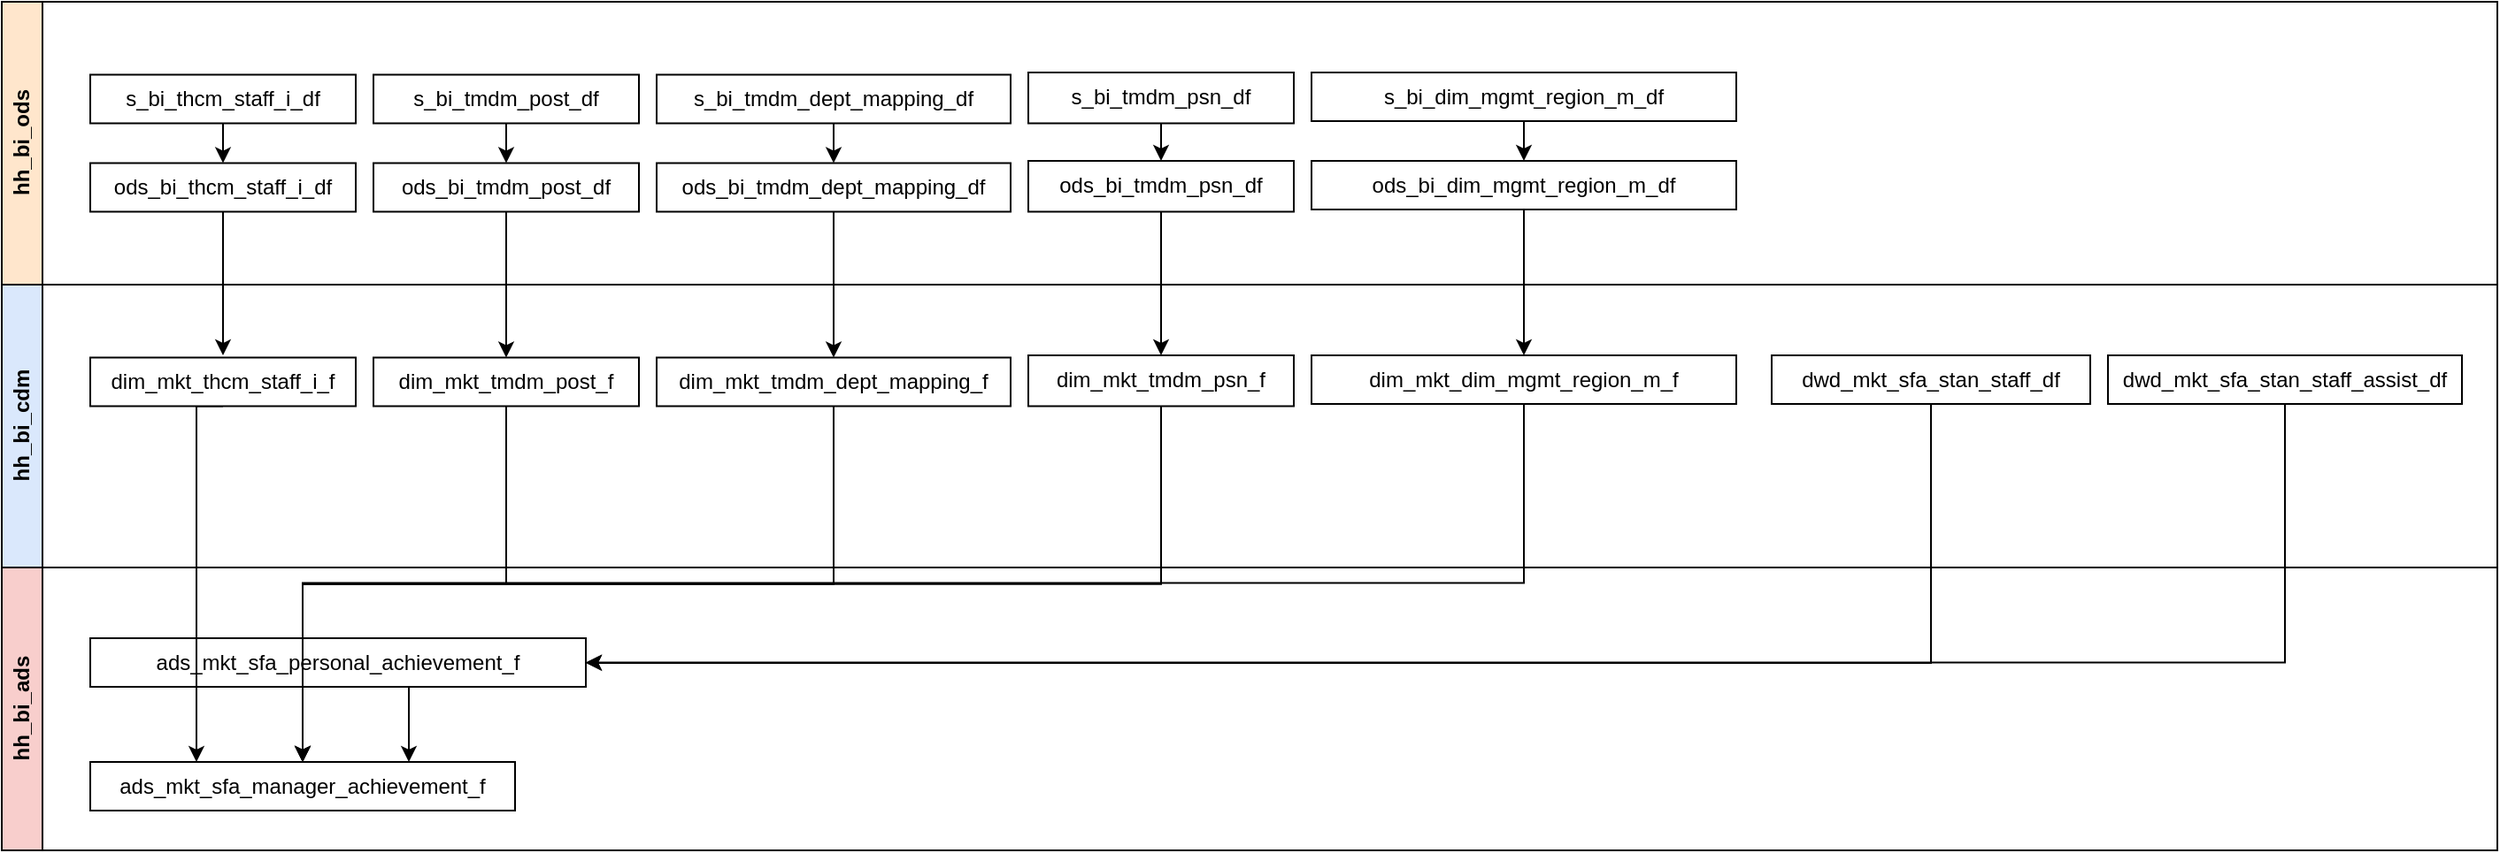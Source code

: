 <mxfile version="21.6.2" type="github">
  <diagram name="第 1 页" id="p2k5X2d5aFqdaaYhPEqi">
    <mxGraphModel dx="1134" dy="566" grid="1" gridSize="10" guides="1" tooltips="1" connect="1" arrows="1" fold="1" page="1" pageScale="1" pageWidth="827" pageHeight="1169" math="0" shadow="0">
      <root>
        <mxCell id="0" />
        <mxCell id="1" parent="0" />
        <mxCell id="SWsXJmOZ7wIr2kyGPUlN-3" value="hh_bi_ods" style="swimlane;horizontal=0;whiteSpace=wrap;html=1;fillColor=#ffe6cc;strokeColor=#000000;" vertex="1" parent="1">
          <mxGeometry x="90" y="80" width="1410" height="160" as="geometry" />
        </mxCell>
        <mxCell id="SWsXJmOZ7wIr2kyGPUlN-37" style="edgeStyle=orthogonalEdgeStyle;rounded=0;orthogonalLoop=1;jettySize=auto;html=1;exitX=0.5;exitY=1;exitDx=0;exitDy=0;" edge="1" parent="SWsXJmOZ7wIr2kyGPUlN-3" source="SWsXJmOZ7wIr2kyGPUlN-4">
          <mxGeometry relative="1" as="geometry">
            <mxPoint x="125" y="200" as="targetPoint" />
          </mxGeometry>
        </mxCell>
        <mxCell id="SWsXJmOZ7wIr2kyGPUlN-4" value="ods_bi_thcm_staff_i_df" style="rounded=0;whiteSpace=wrap;html=1;align=center;" vertex="1" parent="SWsXJmOZ7wIr2kyGPUlN-3">
          <mxGeometry x="50" y="91.25" width="150" height="27.5" as="geometry" />
        </mxCell>
        <mxCell id="SWsXJmOZ7wIr2kyGPUlN-5" value="ods_bi_tmdm_post_df" style="rounded=0;whiteSpace=wrap;html=1;align=center;" vertex="1" parent="SWsXJmOZ7wIr2kyGPUlN-3">
          <mxGeometry x="210" y="91.25" width="150" height="27.5" as="geometry" />
        </mxCell>
        <mxCell id="SWsXJmOZ7wIr2kyGPUlN-7" value="ods_bi_tmdm_dept_mapping_df" style="rounded=0;whiteSpace=wrap;html=1;align=center;" vertex="1" parent="SWsXJmOZ7wIr2kyGPUlN-3">
          <mxGeometry x="370" y="91.25" width="200" height="27.5" as="geometry" />
        </mxCell>
        <mxCell id="SWsXJmOZ7wIr2kyGPUlN-9" value="ods_bi_dim_mgmt_region_m_df" style="rounded=0;whiteSpace=wrap;html=1;align=center;" vertex="1" parent="SWsXJmOZ7wIr2kyGPUlN-3">
          <mxGeometry x="740" y="90" width="240" height="27.5" as="geometry" />
        </mxCell>
        <mxCell id="SWsXJmOZ7wIr2kyGPUlN-6" value="ods_bi_tmdm_psn_df" style="rounded=0;whiteSpace=wrap;html=1;align=center;" vertex="1" parent="SWsXJmOZ7wIr2kyGPUlN-3">
          <mxGeometry x="580" y="90" width="150" height="28.75" as="geometry" />
        </mxCell>
        <mxCell id="SWsXJmOZ7wIr2kyGPUlN-15" style="edgeStyle=orthogonalEdgeStyle;rounded=0;orthogonalLoop=1;jettySize=auto;html=1;exitX=0.5;exitY=1;exitDx=0;exitDy=0;entryX=0.5;entryY=0;entryDx=0;entryDy=0;" edge="1" parent="SWsXJmOZ7wIr2kyGPUlN-3" source="SWsXJmOZ7wIr2kyGPUlN-10" target="SWsXJmOZ7wIr2kyGPUlN-4">
          <mxGeometry relative="1" as="geometry" />
        </mxCell>
        <mxCell id="SWsXJmOZ7wIr2kyGPUlN-10" value="s_bi_thcm_staff_i_df" style="rounded=0;whiteSpace=wrap;html=1;align=center;" vertex="1" parent="SWsXJmOZ7wIr2kyGPUlN-3">
          <mxGeometry x="50" y="41.25" width="150" height="27.5" as="geometry" />
        </mxCell>
        <mxCell id="SWsXJmOZ7wIr2kyGPUlN-16" style="edgeStyle=orthogonalEdgeStyle;rounded=0;orthogonalLoop=1;jettySize=auto;html=1;exitX=0.5;exitY=1;exitDx=0;exitDy=0;entryX=0.5;entryY=0;entryDx=0;entryDy=0;" edge="1" parent="SWsXJmOZ7wIr2kyGPUlN-3" source="SWsXJmOZ7wIr2kyGPUlN-11" target="SWsXJmOZ7wIr2kyGPUlN-5">
          <mxGeometry relative="1" as="geometry" />
        </mxCell>
        <mxCell id="SWsXJmOZ7wIr2kyGPUlN-11" value="s_bi_tmdm_post_df" style="rounded=0;whiteSpace=wrap;html=1;align=center;" vertex="1" parent="SWsXJmOZ7wIr2kyGPUlN-3">
          <mxGeometry x="210" y="41.25" width="150" height="27.5" as="geometry" />
        </mxCell>
        <mxCell id="SWsXJmOZ7wIr2kyGPUlN-17" style="edgeStyle=orthogonalEdgeStyle;rounded=0;orthogonalLoop=1;jettySize=auto;html=1;exitX=0.5;exitY=1;exitDx=0;exitDy=0;entryX=0.5;entryY=0;entryDx=0;entryDy=0;" edge="1" parent="SWsXJmOZ7wIr2kyGPUlN-3" source="SWsXJmOZ7wIr2kyGPUlN-12" target="SWsXJmOZ7wIr2kyGPUlN-7">
          <mxGeometry relative="1" as="geometry" />
        </mxCell>
        <mxCell id="SWsXJmOZ7wIr2kyGPUlN-12" value="s_bi_tmdm_dept_mapping_df" style="rounded=0;whiteSpace=wrap;html=1;align=center;" vertex="1" parent="SWsXJmOZ7wIr2kyGPUlN-3">
          <mxGeometry x="370" y="41.25" width="200" height="27.5" as="geometry" />
        </mxCell>
        <mxCell id="SWsXJmOZ7wIr2kyGPUlN-20" style="edgeStyle=orthogonalEdgeStyle;rounded=0;orthogonalLoop=1;jettySize=auto;html=1;exitX=0.5;exitY=1;exitDx=0;exitDy=0;entryX=0.5;entryY=0;entryDx=0;entryDy=0;" edge="1" parent="SWsXJmOZ7wIr2kyGPUlN-3" source="SWsXJmOZ7wIr2kyGPUlN-13" target="SWsXJmOZ7wIr2kyGPUlN-9">
          <mxGeometry relative="1" as="geometry" />
        </mxCell>
        <mxCell id="SWsXJmOZ7wIr2kyGPUlN-13" value="s_bi_dim_mgmt_region_m_df" style="rounded=0;whiteSpace=wrap;html=1;align=center;" vertex="1" parent="SWsXJmOZ7wIr2kyGPUlN-3">
          <mxGeometry x="740" y="40" width="240" height="27.5" as="geometry" />
        </mxCell>
        <mxCell id="SWsXJmOZ7wIr2kyGPUlN-18" style="edgeStyle=orthogonalEdgeStyle;rounded=0;orthogonalLoop=1;jettySize=auto;html=1;exitX=0.5;exitY=1;exitDx=0;exitDy=0;entryX=0.5;entryY=0;entryDx=0;entryDy=0;" edge="1" parent="SWsXJmOZ7wIr2kyGPUlN-3" source="SWsXJmOZ7wIr2kyGPUlN-14" target="SWsXJmOZ7wIr2kyGPUlN-6">
          <mxGeometry relative="1" as="geometry" />
        </mxCell>
        <mxCell id="SWsXJmOZ7wIr2kyGPUlN-14" value="s_bi_tmdm_psn_df" style="rounded=0;whiteSpace=wrap;html=1;align=center;" vertex="1" parent="SWsXJmOZ7wIr2kyGPUlN-3">
          <mxGeometry x="580" y="40" width="150" height="28.75" as="geometry" />
        </mxCell>
        <mxCell id="SWsXJmOZ7wIr2kyGPUlN-38" style="edgeStyle=orthogonalEdgeStyle;rounded=0;orthogonalLoop=1;jettySize=auto;html=1;exitX=0.5;exitY=1;exitDx=0;exitDy=0;entryX=0.5;entryY=0;entryDx=0;entryDy=0;" edge="1" parent="1" source="SWsXJmOZ7wIr2kyGPUlN-5" target="SWsXJmOZ7wIr2kyGPUlN-30">
          <mxGeometry relative="1" as="geometry" />
        </mxCell>
        <mxCell id="SWsXJmOZ7wIr2kyGPUlN-39" style="edgeStyle=orthogonalEdgeStyle;rounded=0;orthogonalLoop=1;jettySize=auto;html=1;exitX=0.5;exitY=1;exitDx=0;exitDy=0;entryX=0.5;entryY=0;entryDx=0;entryDy=0;" edge="1" parent="1" source="SWsXJmOZ7wIr2kyGPUlN-7" target="SWsXJmOZ7wIr2kyGPUlN-32">
          <mxGeometry relative="1" as="geometry" />
        </mxCell>
        <mxCell id="SWsXJmOZ7wIr2kyGPUlN-40" style="edgeStyle=orthogonalEdgeStyle;rounded=0;orthogonalLoop=1;jettySize=auto;html=1;exitX=0.5;exitY=1;exitDx=0;exitDy=0;entryX=0.5;entryY=0;entryDx=0;entryDy=0;" edge="1" parent="1" source="SWsXJmOZ7wIr2kyGPUlN-6" target="SWsXJmOZ7wIr2kyGPUlN-36">
          <mxGeometry relative="1" as="geometry" />
        </mxCell>
        <mxCell id="SWsXJmOZ7wIr2kyGPUlN-41" style="edgeStyle=orthogonalEdgeStyle;rounded=0;orthogonalLoop=1;jettySize=auto;html=1;exitX=0.5;exitY=1;exitDx=0;exitDy=0;entryX=0.5;entryY=0;entryDx=0;entryDy=0;" edge="1" parent="1" source="SWsXJmOZ7wIr2kyGPUlN-9" target="SWsXJmOZ7wIr2kyGPUlN-34">
          <mxGeometry relative="1" as="geometry" />
        </mxCell>
        <mxCell id="SWsXJmOZ7wIr2kyGPUlN-44" value="hh_bi_ads" style="swimlane;horizontal=0;whiteSpace=wrap;html=1;fillColor=#f8cecc;strokeColor=#000000;" vertex="1" parent="1">
          <mxGeometry x="90" y="400" width="1410" height="160" as="geometry" />
        </mxCell>
        <mxCell id="SWsXJmOZ7wIr2kyGPUlN-45" value="ads_mkt_sfa_manager_achievement_f" style="rounded=0;whiteSpace=wrap;html=1;align=center;" vertex="1" parent="SWsXJmOZ7wIr2kyGPUlN-44">
          <mxGeometry x="50" y="110" width="240" height="27.5" as="geometry" />
        </mxCell>
        <mxCell id="SWsXJmOZ7wIr2kyGPUlN-60" style="edgeStyle=orthogonalEdgeStyle;rounded=0;orthogonalLoop=1;jettySize=auto;html=1;exitX=0.5;exitY=1;exitDx=0;exitDy=0;entryX=0.75;entryY=0;entryDx=0;entryDy=0;" edge="1" parent="SWsXJmOZ7wIr2kyGPUlN-44" source="SWsXJmOZ7wIr2kyGPUlN-46" target="SWsXJmOZ7wIr2kyGPUlN-45">
          <mxGeometry relative="1" as="geometry">
            <Array as="points">
              <mxPoint x="230" y="68" />
            </Array>
          </mxGeometry>
        </mxCell>
        <mxCell id="SWsXJmOZ7wIr2kyGPUlN-46" value="ads_mkt_sfa_personal_achievement_f" style="rounded=0;whiteSpace=wrap;html=1;align=center;" vertex="1" parent="SWsXJmOZ7wIr2kyGPUlN-44">
          <mxGeometry x="50" y="40" width="280" height="27.5" as="geometry" />
        </mxCell>
        <mxCell id="SWsXJmOZ7wIr2kyGPUlN-58" style="edgeStyle=orthogonalEdgeStyle;rounded=0;orthogonalLoop=1;jettySize=auto;html=1;exitX=0.5;exitY=1;exitDx=0;exitDy=0;" edge="1" parent="1" source="SWsXJmOZ7wIr2kyGPUlN-43" target="SWsXJmOZ7wIr2kyGPUlN-46">
          <mxGeometry relative="1" as="geometry">
            <Array as="points">
              <mxPoint x="1180" y="454" />
            </Array>
          </mxGeometry>
        </mxCell>
        <mxCell id="SWsXJmOZ7wIr2kyGPUlN-43" value="dwd_mkt_sfa_stan_staff_df" style="rounded=0;whiteSpace=wrap;html=1;align=center;" vertex="1" parent="1">
          <mxGeometry x="1090" y="280" width="180" height="27.5" as="geometry" />
        </mxCell>
        <mxCell id="SWsXJmOZ7wIr2kyGPUlN-61" style="edgeStyle=orthogonalEdgeStyle;rounded=0;orthogonalLoop=1;jettySize=auto;html=1;exitX=0.5;exitY=1;exitDx=0;exitDy=0;entryX=1;entryY=0.5;entryDx=0;entryDy=0;" edge="1" parent="1" source="SWsXJmOZ7wIr2kyGPUlN-42" target="SWsXJmOZ7wIr2kyGPUlN-46">
          <mxGeometry relative="1" as="geometry" />
        </mxCell>
        <mxCell id="SWsXJmOZ7wIr2kyGPUlN-42" value="dwd_mkt_sfa_stan_staff_assist_df" style="rounded=0;whiteSpace=wrap;html=1;align=center;" vertex="1" parent="1">
          <mxGeometry x="1280" y="280" width="200" height="27.5" as="geometry" />
        </mxCell>
        <mxCell id="SWsXJmOZ7wIr2kyGPUlN-52" style="edgeStyle=orthogonalEdgeStyle;rounded=0;orthogonalLoop=1;jettySize=auto;html=1;exitX=0.5;exitY=1;exitDx=0;exitDy=0;entryX=0.25;entryY=0;entryDx=0;entryDy=0;" edge="1" parent="1" source="SWsXJmOZ7wIr2kyGPUlN-28" target="SWsXJmOZ7wIr2kyGPUlN-45">
          <mxGeometry relative="1" as="geometry">
            <Array as="points">
              <mxPoint x="200" y="309" />
            </Array>
          </mxGeometry>
        </mxCell>
        <mxCell id="SWsXJmOZ7wIr2kyGPUlN-53" style="edgeStyle=orthogonalEdgeStyle;rounded=0;orthogonalLoop=1;jettySize=auto;html=1;exitX=0.5;exitY=1;exitDx=0;exitDy=0;entryX=0.5;entryY=0;entryDx=0;entryDy=0;" edge="1" parent="1" source="SWsXJmOZ7wIr2kyGPUlN-30" target="SWsXJmOZ7wIr2kyGPUlN-45">
          <mxGeometry relative="1" as="geometry" />
        </mxCell>
        <mxCell id="SWsXJmOZ7wIr2kyGPUlN-54" style="edgeStyle=orthogonalEdgeStyle;rounded=0;orthogonalLoop=1;jettySize=auto;html=1;exitX=0.5;exitY=1;exitDx=0;exitDy=0;entryX=0.5;entryY=0;entryDx=0;entryDy=0;" edge="1" parent="1" source="SWsXJmOZ7wIr2kyGPUlN-32" target="SWsXJmOZ7wIr2kyGPUlN-45">
          <mxGeometry relative="1" as="geometry" />
        </mxCell>
        <mxCell id="SWsXJmOZ7wIr2kyGPUlN-56" style="edgeStyle=orthogonalEdgeStyle;rounded=0;orthogonalLoop=1;jettySize=auto;html=1;exitX=0.5;exitY=1;exitDx=0;exitDy=0;entryX=0.5;entryY=0;entryDx=0;entryDy=0;" edge="1" parent="1" source="SWsXJmOZ7wIr2kyGPUlN-36" target="SWsXJmOZ7wIr2kyGPUlN-45">
          <mxGeometry relative="1" as="geometry" />
        </mxCell>
        <mxCell id="SWsXJmOZ7wIr2kyGPUlN-57" style="edgeStyle=orthogonalEdgeStyle;rounded=0;orthogonalLoop=1;jettySize=auto;html=1;exitX=0.5;exitY=1;exitDx=0;exitDy=0;entryX=0.5;entryY=0;entryDx=0;entryDy=0;horizontal=1;verticalAlign=middle;fontStyle=0" edge="1" parent="1" source="SWsXJmOZ7wIr2kyGPUlN-34" target="SWsXJmOZ7wIr2kyGPUlN-45">
          <mxGeometry relative="1" as="geometry" />
        </mxCell>
        <mxCell id="SWsXJmOZ7wIr2kyGPUlN-21" value="hh_bi_cdm" style="swimlane;horizontal=0;whiteSpace=wrap;html=1;fillColor=#dae8fc;strokeColor=#000000;" vertex="1" parent="1">
          <mxGeometry x="90" y="240" width="1410" height="160" as="geometry" />
        </mxCell>
        <mxCell id="SWsXJmOZ7wIr2kyGPUlN-28" value="dim_mkt_thcm_staff_i_f" style="rounded=0;whiteSpace=wrap;html=1;align=center;" vertex="1" parent="SWsXJmOZ7wIr2kyGPUlN-21">
          <mxGeometry x="50" y="41.25" width="150" height="27.5" as="geometry" />
        </mxCell>
        <mxCell id="SWsXJmOZ7wIr2kyGPUlN-30" value="dim_mkt_tmdm_post_f" style="rounded=0;whiteSpace=wrap;html=1;align=center;" vertex="1" parent="SWsXJmOZ7wIr2kyGPUlN-21">
          <mxGeometry x="210" y="41.25" width="150" height="27.5" as="geometry" />
        </mxCell>
        <mxCell id="SWsXJmOZ7wIr2kyGPUlN-32" value="dim_mkt_tmdm_dept_mapping_f" style="rounded=0;whiteSpace=wrap;html=1;align=center;" vertex="1" parent="SWsXJmOZ7wIr2kyGPUlN-21">
          <mxGeometry x="370" y="41.25" width="200" height="27.5" as="geometry" />
        </mxCell>
        <mxCell id="SWsXJmOZ7wIr2kyGPUlN-34" value="dim_mkt_dim_mgmt_region_m_f" style="rounded=0;whiteSpace=wrap;html=1;align=center;" vertex="1" parent="SWsXJmOZ7wIr2kyGPUlN-21">
          <mxGeometry x="740" y="40" width="240" height="27.5" as="geometry" />
        </mxCell>
        <mxCell id="SWsXJmOZ7wIr2kyGPUlN-36" value="dim_mkt_tmdm_psn_f" style="rounded=0;whiteSpace=wrap;html=1;align=center;" vertex="1" parent="SWsXJmOZ7wIr2kyGPUlN-21">
          <mxGeometry x="580" y="40" width="150" height="28.75" as="geometry" />
        </mxCell>
      </root>
    </mxGraphModel>
  </diagram>
</mxfile>
